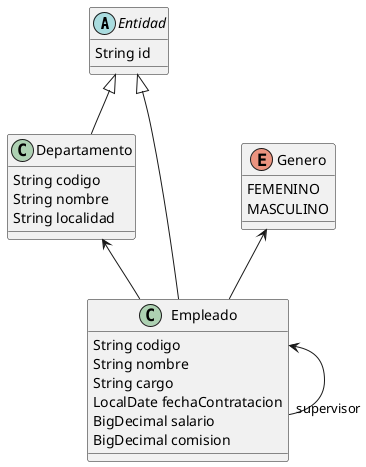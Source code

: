 @startuml
abstract class Entidad {
    String id
}
class Departamento {
    String codigo
    String nombre
    String localidad
}
Entidad <|-- Departamento
enum Genero {
    FEMENINO
    MASCULINO
}
class Empleado {
    String codigo
    String nombre
    String cargo
    LocalDate fechaContratacion
    BigDecimal salario
    BigDecimal comision
}
Entidad <|-- Empleado
Genero <-- Empleado
Departamento <-- Empleado
Empleado <-- "supervisor" Empleado
@enduml